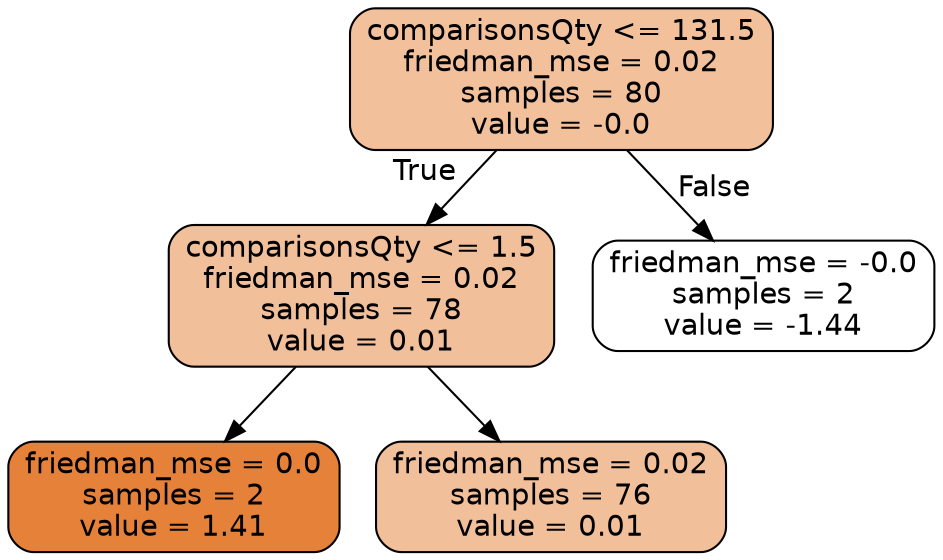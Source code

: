 digraph Tree {
node [shape=box, style="filled, rounded", color="black", fontname="helvetica"] ;
edge [fontname="helvetica"] ;
0 [label="comparisonsQty <= 131.5\nfriedman_mse = 0.02\nsamples = 80\nvalue = -0.0", fillcolor="#f2c09b"] ;
1 [label="comparisonsQty <= 1.5\nfriedman_mse = 0.02\nsamples = 78\nvalue = 0.01", fillcolor="#f2bf9b"] ;
0 -> 1 [labeldistance=2.5, labelangle=45, headlabel="True"] ;
3 [label="friedman_mse = 0.0\nsamples = 2\nvalue = 1.41", fillcolor="#e58139"] ;
1 -> 3 ;
4 [label="friedman_mse = 0.02\nsamples = 76\nvalue = 0.01", fillcolor="#f2bf9b"] ;
1 -> 4 ;
2 [label="friedman_mse = -0.0\nsamples = 2\nvalue = -1.44", fillcolor="#ffffff"] ;
0 -> 2 [labeldistance=2.5, labelangle=-45, headlabel="False"] ;
}